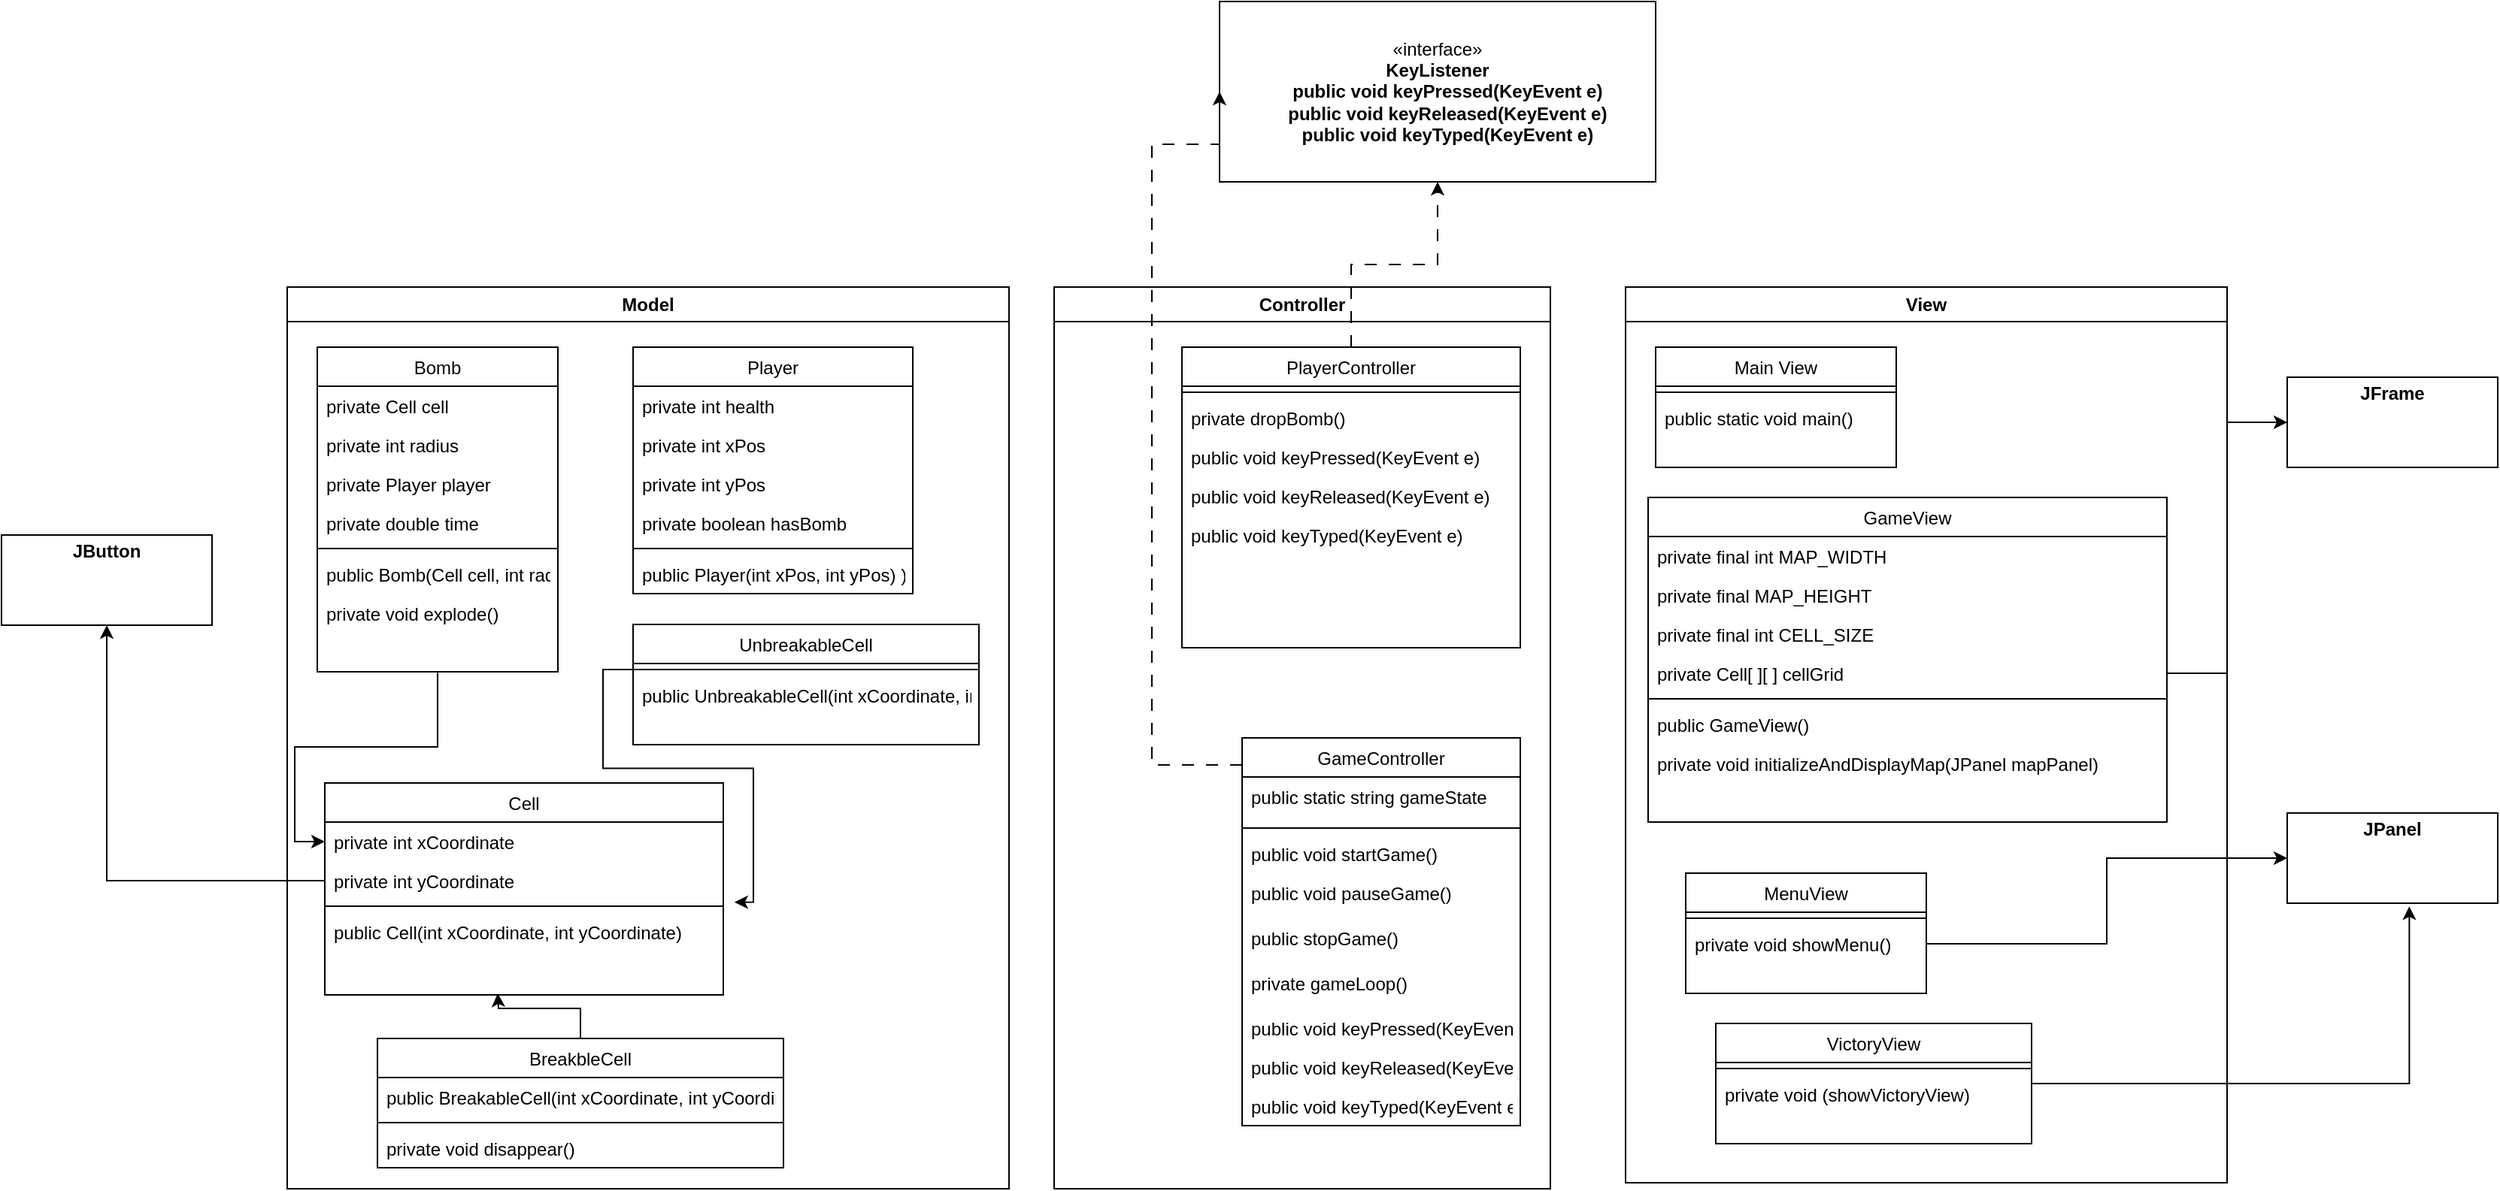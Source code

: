 <mxfile version="24.5.2" type="github">
  <diagram id="C5RBs43oDa-KdzZeNtuy" name="Page-1">
    <mxGraphModel dx="2758" dy="806" grid="1" gridSize="10" guides="1" tooltips="1" connect="1" arrows="1" fold="1" page="1" pageScale="1" pageWidth="827" pageHeight="1169" math="0" shadow="0">
      <root>
        <mxCell id="WIyWlLk6GJQsqaUBKTNV-0" />
        <mxCell id="WIyWlLk6GJQsqaUBKTNV-1" parent="WIyWlLk6GJQsqaUBKTNV-0" />
        <mxCell id="SvHluJgoHoBo37kigCSk-29" value="Model" style="swimlane;whiteSpace=wrap;html=1;" parent="WIyWlLk6GJQsqaUBKTNV-1" vertex="1">
          <mxGeometry x="110" y="360" width="480" height="600" as="geometry" />
        </mxCell>
        <mxCell id="JDhvidMM-WUfy91cAQVG-0" value="Cell" style="swimlane;fontStyle=0;align=center;verticalAlign=top;childLayout=stackLayout;horizontal=1;startSize=26;horizontalStack=0;resizeParent=1;resizeLast=0;collapsible=1;marginBottom=0;rounded=0;shadow=0;strokeWidth=1;" parent="SvHluJgoHoBo37kigCSk-29" vertex="1">
          <mxGeometry x="25" y="330" width="265" height="141" as="geometry">
            <mxRectangle x="350" y="70" width="160" height="26" as="alternateBounds" />
          </mxGeometry>
        </mxCell>
        <mxCell id="JDhvidMM-WUfy91cAQVG-1" value="private int xCoordinate" style="text;align=left;verticalAlign=top;spacingLeft=4;spacingRight=4;overflow=hidden;rotatable=0;points=[[0,0.5],[1,0.5]];portConstraint=eastwest;" parent="JDhvidMM-WUfy91cAQVG-0" vertex="1">
          <mxGeometry y="26" width="265" height="26" as="geometry" />
        </mxCell>
        <mxCell id="JDhvidMM-WUfy91cAQVG-2" value="private int yCoordinate" style="text;align=left;verticalAlign=top;spacingLeft=4;spacingRight=4;overflow=hidden;rotatable=0;points=[[0,0.5],[1,0.5]];portConstraint=eastwest;rounded=0;shadow=0;html=0;" parent="JDhvidMM-WUfy91cAQVG-0" vertex="1">
          <mxGeometry y="52" width="265" height="26" as="geometry" />
        </mxCell>
        <mxCell id="JDhvidMM-WUfy91cAQVG-6" value="" style="line;html=1;strokeWidth=1;align=left;verticalAlign=middle;spacingTop=-1;spacingLeft=3;spacingRight=3;rotatable=0;labelPosition=right;points=[];portConstraint=eastwest;" parent="JDhvidMM-WUfy91cAQVG-0" vertex="1">
          <mxGeometry y="78" width="265" height="8" as="geometry" />
        </mxCell>
        <mxCell id="ht_oOcngCgunCOYZhGNy-42" value="public Cell(int xCoordinate, int yCoordinate)" style="text;align=left;verticalAlign=top;spacingLeft=4;spacingRight=4;overflow=hidden;rotatable=0;points=[[0,0.5],[1,0.5]];portConstraint=eastwest;rounded=0;shadow=0;html=0;" parent="JDhvidMM-WUfy91cAQVG-0" vertex="1">
          <mxGeometry y="86" width="265" height="26" as="geometry" />
        </mxCell>
        <mxCell id="SvHluJgoHoBo37kigCSk-0" value="UnbreakableCell" style="swimlane;fontStyle=0;align=center;verticalAlign=top;childLayout=stackLayout;horizontal=1;startSize=26;horizontalStack=0;resizeParent=1;resizeLast=0;collapsible=1;marginBottom=0;rounded=0;shadow=0;strokeWidth=1;" parent="SvHluJgoHoBo37kigCSk-29" vertex="1">
          <mxGeometry x="230" y="224.5" width="230" height="80" as="geometry">
            <mxRectangle x="350" y="70" width="160" height="26" as="alternateBounds" />
          </mxGeometry>
        </mxCell>
        <mxCell id="SvHluJgoHoBo37kigCSk-4" value="" style="line;html=1;strokeWidth=1;align=left;verticalAlign=middle;spacingTop=-1;spacingLeft=3;spacingRight=3;rotatable=0;labelPosition=right;points=[];portConstraint=eastwest;" parent="SvHluJgoHoBo37kigCSk-0" vertex="1">
          <mxGeometry y="26" width="230" height="8" as="geometry" />
        </mxCell>
        <mxCell id="ht_oOcngCgunCOYZhGNy-44" value="public UnbreakableCell(int xCoordinate, int yCoordinate)" style="text;align=left;verticalAlign=top;spacingLeft=4;spacingRight=4;overflow=hidden;rotatable=0;points=[[0,0.5],[1,0.5]];portConstraint=eastwest;rounded=0;shadow=0;html=0;" parent="SvHluJgoHoBo37kigCSk-0" vertex="1">
          <mxGeometry y="34" width="230" height="26" as="geometry" />
        </mxCell>
        <mxCell id="ht_oOcngCgunCOYZhGNy-45" style="edgeStyle=orthogonalEdgeStyle;rounded=0;orthogonalLoop=1;jettySize=auto;html=1;" parent="SvHluJgoHoBo37kigCSk-29" source="SvHluJgoHoBo37kigCSk-7" edge="1">
          <mxGeometry relative="1" as="geometry">
            <mxPoint x="140" y="470" as="targetPoint" />
          </mxGeometry>
        </mxCell>
        <mxCell id="SvHluJgoHoBo37kigCSk-7" value="BreakbleCell" style="swimlane;fontStyle=0;align=center;verticalAlign=top;childLayout=stackLayout;horizontal=1;startSize=26;horizontalStack=0;resizeParent=1;resizeLast=0;collapsible=1;marginBottom=0;rounded=0;shadow=0;strokeWidth=1;" parent="SvHluJgoHoBo37kigCSk-29" vertex="1">
          <mxGeometry x="60" y="500" width="270" height="86" as="geometry">
            <mxRectangle x="350" y="70" width="160" height="26" as="alternateBounds" />
          </mxGeometry>
        </mxCell>
        <mxCell id="ht_oOcngCgunCOYZhGNy-46" value="public BreakableCell(int xCoordinate, int yCoordinate)" style="text;align=left;verticalAlign=top;spacingLeft=4;spacingRight=4;overflow=hidden;rotatable=0;points=[[0,0.5],[1,0.5]];portConstraint=eastwest;rounded=0;shadow=0;html=0;" parent="SvHluJgoHoBo37kigCSk-7" vertex="1">
          <mxGeometry y="26" width="270" height="26" as="geometry" />
        </mxCell>
        <mxCell id="SvHluJgoHoBo37kigCSk-8" value="" style="line;html=1;strokeWidth=1;align=left;verticalAlign=middle;spacingTop=-1;spacingLeft=3;spacingRight=3;rotatable=0;labelPosition=right;points=[];portConstraint=eastwest;" parent="SvHluJgoHoBo37kigCSk-7" vertex="1">
          <mxGeometry y="52" width="270" height="8" as="geometry" />
        </mxCell>
        <mxCell id="SvHluJgoHoBo37kigCSk-12" value="private void disappear()" style="text;align=left;verticalAlign=top;spacingLeft=4;spacingRight=4;overflow=hidden;rotatable=0;points=[[0,0.5],[1,0.5]];portConstraint=eastwest;rounded=0;shadow=0;html=0;" parent="SvHluJgoHoBo37kigCSk-7" vertex="1">
          <mxGeometry y="60" width="270" height="26" as="geometry" />
        </mxCell>
        <mxCell id="LbmWd9VjXviLBl3tB9bs-0" value="" style="edgeStyle=orthogonalEdgeStyle;rounded=0;orthogonalLoop=1;jettySize=auto;html=1;" edge="1" parent="SvHluJgoHoBo37kigCSk-29" source="zkfFHV4jXpPFQw0GAbJ--17" target="JDhvidMM-WUfy91cAQVG-1">
          <mxGeometry relative="1" as="geometry" />
        </mxCell>
        <mxCell id="zkfFHV4jXpPFQw0GAbJ--17" value="Bomb" style="swimlane;fontStyle=0;align=center;verticalAlign=top;childLayout=stackLayout;horizontal=1;startSize=26;horizontalStack=0;resizeParent=1;resizeLast=0;collapsible=1;marginBottom=0;rounded=0;shadow=0;strokeWidth=1;" parent="SvHluJgoHoBo37kigCSk-29" vertex="1">
          <mxGeometry x="20" y="40" width="160" height="216" as="geometry">
            <mxRectangle x="550" y="140" width="160" height="26" as="alternateBounds" />
          </mxGeometry>
        </mxCell>
        <mxCell id="zkfFHV4jXpPFQw0GAbJ--18" value="private Cell cell" style="text;align=left;verticalAlign=top;spacingLeft=4;spacingRight=4;overflow=hidden;rotatable=0;points=[[0,0.5],[1,0.5]];portConstraint=eastwest;" parent="zkfFHV4jXpPFQw0GAbJ--17" vertex="1">
          <mxGeometry y="26" width="160" height="26" as="geometry" />
        </mxCell>
        <mxCell id="SvHluJgoHoBo37kigCSk-11" value="private int radius" style="text;align=left;verticalAlign=top;spacingLeft=4;spacingRight=4;overflow=hidden;rotatable=0;points=[[0,0.5],[1,0.5]];portConstraint=eastwest;rounded=0;shadow=0;html=0;" parent="zkfFHV4jXpPFQw0GAbJ--17" vertex="1">
          <mxGeometry y="52" width="160" height="26" as="geometry" />
        </mxCell>
        <mxCell id="ht_oOcngCgunCOYZhGNy-38" value="private Player player" style="text;align=left;verticalAlign=top;spacingLeft=4;spacingRight=4;overflow=hidden;rotatable=0;points=[[0,0.5],[1,0.5]];portConstraint=eastwest;rounded=0;shadow=0;html=0;" parent="zkfFHV4jXpPFQw0GAbJ--17" vertex="1">
          <mxGeometry y="78" width="160" height="26" as="geometry" />
        </mxCell>
        <mxCell id="zkfFHV4jXpPFQw0GAbJ--20" value="private double time" style="text;align=left;verticalAlign=top;spacingLeft=4;spacingRight=4;overflow=hidden;rotatable=0;points=[[0,0.5],[1,0.5]];portConstraint=eastwest;rounded=0;shadow=0;html=0;" parent="zkfFHV4jXpPFQw0GAbJ--17" vertex="1">
          <mxGeometry y="104" width="160" height="26" as="geometry" />
        </mxCell>
        <mxCell id="zkfFHV4jXpPFQw0GAbJ--23" value="" style="line;html=1;strokeWidth=1;align=left;verticalAlign=middle;spacingTop=-1;spacingLeft=3;spacingRight=3;rotatable=0;labelPosition=right;points=[];portConstraint=eastwest;" parent="zkfFHV4jXpPFQw0GAbJ--17" vertex="1">
          <mxGeometry y="130" width="160" height="8" as="geometry" />
        </mxCell>
        <mxCell id="ht_oOcngCgunCOYZhGNy-48" value="public Bomb(Cell cell, int radius, Player player, duble time )" style="text;align=left;verticalAlign=top;spacingLeft=4;spacingRight=4;overflow=hidden;rotatable=0;points=[[0,0.5],[1,0.5]];portConstraint=eastwest;" parent="zkfFHV4jXpPFQw0GAbJ--17" vertex="1">
          <mxGeometry y="138" width="160" height="26" as="geometry" />
        </mxCell>
        <mxCell id="SvHluJgoHoBo37kigCSk-13" value="private void explode()" style="text;align=left;verticalAlign=top;spacingLeft=4;spacingRight=4;overflow=hidden;rotatable=0;points=[[0,0.5],[1,0.5]];portConstraint=eastwest;rounded=0;shadow=0;html=0;" parent="zkfFHV4jXpPFQw0GAbJ--17" vertex="1">
          <mxGeometry y="164" width="160" height="26" as="geometry" />
        </mxCell>
        <mxCell id="SvHluJgoHoBo37kigCSk-46" style="edgeStyle=orthogonalEdgeStyle;rounded=0;orthogonalLoop=1;jettySize=auto;html=1;entryX=1.028;entryY=1.051;entryDx=0;entryDy=0;entryPerimeter=0;" parent="SvHluJgoHoBo37kigCSk-29" source="SvHluJgoHoBo37kigCSk-4" target="JDhvidMM-WUfy91cAQVG-2" edge="1">
          <mxGeometry relative="1" as="geometry" />
        </mxCell>
        <mxCell id="ht_oOcngCgunCOYZhGNy-28" value="Player" style="swimlane;fontStyle=0;align=center;verticalAlign=top;childLayout=stackLayout;horizontal=1;startSize=26;horizontalStack=0;resizeParent=1;resizeLast=0;collapsible=1;marginBottom=0;rounded=0;shadow=0;strokeWidth=1;" parent="SvHluJgoHoBo37kigCSk-29" vertex="1">
          <mxGeometry x="230" y="40" width="186" height="164" as="geometry">
            <mxRectangle x="350" y="70" width="160" height="26" as="alternateBounds" />
          </mxGeometry>
        </mxCell>
        <mxCell id="ht_oOcngCgunCOYZhGNy-32" value="private int health" style="text;align=left;verticalAlign=top;spacingLeft=4;spacingRight=4;overflow=hidden;rotatable=0;points=[[0,0.5],[1,0.5]];portConstraint=eastwest;" parent="ht_oOcngCgunCOYZhGNy-28" vertex="1">
          <mxGeometry y="26" width="186" height="26" as="geometry" />
        </mxCell>
        <mxCell id="ht_oOcngCgunCOYZhGNy-33" value="private int xPos" style="text;align=left;verticalAlign=top;spacingLeft=4;spacingRight=4;overflow=hidden;rotatable=0;points=[[0,0.5],[1,0.5]];portConstraint=eastwest;" parent="ht_oOcngCgunCOYZhGNy-28" vertex="1">
          <mxGeometry y="52" width="186" height="26" as="geometry" />
        </mxCell>
        <mxCell id="ht_oOcngCgunCOYZhGNy-34" value="private int yPos" style="text;align=left;verticalAlign=top;spacingLeft=4;spacingRight=4;overflow=hidden;rotatable=0;points=[[0,0.5],[1,0.5]];portConstraint=eastwest;" parent="ht_oOcngCgunCOYZhGNy-28" vertex="1">
          <mxGeometry y="78" width="186" height="26" as="geometry" />
        </mxCell>
        <mxCell id="ht_oOcngCgunCOYZhGNy-39" value="private boolean hasBomb" style="text;align=left;verticalAlign=top;spacingLeft=4;spacingRight=4;overflow=hidden;rotatable=0;points=[[0,0.5],[1,0.5]];portConstraint=eastwest;" parent="ht_oOcngCgunCOYZhGNy-28" vertex="1">
          <mxGeometry y="104" width="186" height="26" as="geometry" />
        </mxCell>
        <mxCell id="ht_oOcngCgunCOYZhGNy-29" value="" style="line;html=1;strokeWidth=1;align=left;verticalAlign=middle;spacingTop=-1;spacingLeft=3;spacingRight=3;rotatable=0;labelPosition=right;points=[];portConstraint=eastwest;" parent="ht_oOcngCgunCOYZhGNy-28" vertex="1">
          <mxGeometry y="130" width="186" height="8" as="geometry" />
        </mxCell>
        <mxCell id="ht_oOcngCgunCOYZhGNy-47" value="public Player(int xPos, int yPos) )" style="text;align=left;verticalAlign=top;spacingLeft=4;spacingRight=4;overflow=hidden;rotatable=0;points=[[0,0.5],[1,0.5]];portConstraint=eastwest;" parent="ht_oOcngCgunCOYZhGNy-28" vertex="1">
          <mxGeometry y="138" width="186" height="26" as="geometry" />
        </mxCell>
        <mxCell id="SvHluJgoHoBo37kigCSk-30" value="View" style="swimlane;whiteSpace=wrap;html=1;" parent="WIyWlLk6GJQsqaUBKTNV-1" vertex="1">
          <mxGeometry x="1000" y="360" width="400" height="596" as="geometry" />
        </mxCell>
        <mxCell id="SvHluJgoHoBo37kigCSk-16" value="Main View" style="swimlane;fontStyle=0;align=center;verticalAlign=top;childLayout=stackLayout;horizontal=1;startSize=26;horizontalStack=0;resizeParent=1;resizeLast=0;collapsible=1;marginBottom=0;rounded=0;shadow=0;strokeWidth=1;" parent="SvHluJgoHoBo37kigCSk-30" vertex="1">
          <mxGeometry x="20" y="40" width="160" height="80" as="geometry">
            <mxRectangle x="550" y="140" width="160" height="26" as="alternateBounds" />
          </mxGeometry>
        </mxCell>
        <mxCell id="SvHluJgoHoBo37kigCSk-20" value="" style="line;html=1;strokeWidth=1;align=left;verticalAlign=middle;spacingTop=-1;spacingLeft=3;spacingRight=3;rotatable=0;labelPosition=right;points=[];portConstraint=eastwest;" parent="SvHluJgoHoBo37kigCSk-16" vertex="1">
          <mxGeometry y="26" width="160" height="8" as="geometry" />
        </mxCell>
        <mxCell id="SvHluJgoHoBo37kigCSk-23" value="public static void main()" style="text;align=left;verticalAlign=top;spacingLeft=4;spacingRight=4;overflow=hidden;rotatable=0;points=[[0,0.5],[1,0.5]];portConstraint=eastwest;rounded=0;shadow=0;html=0;" parent="SvHluJgoHoBo37kigCSk-16" vertex="1">
          <mxGeometry y="34" width="160" height="26" as="geometry" />
        </mxCell>
        <mxCell id="ht_oOcngCgunCOYZhGNy-1" value="GameView" style="swimlane;fontStyle=0;align=center;verticalAlign=top;childLayout=stackLayout;horizontal=1;startSize=26;horizontalStack=0;resizeParent=1;resizeLast=0;collapsible=1;marginBottom=0;rounded=0;shadow=0;strokeWidth=1;" parent="SvHluJgoHoBo37kigCSk-30" vertex="1">
          <mxGeometry x="15" y="140" width="345" height="216" as="geometry">
            <mxRectangle x="550" y="140" width="160" height="26" as="alternateBounds" />
          </mxGeometry>
        </mxCell>
        <mxCell id="ht_oOcngCgunCOYZhGNy-5" value="private final int MAP_WIDTH" style="text;align=left;verticalAlign=top;spacingLeft=4;spacingRight=4;overflow=hidden;rotatable=0;points=[[0,0.5],[1,0.5]];portConstraint=eastwest;rounded=0;shadow=0;html=0;" parent="ht_oOcngCgunCOYZhGNy-1" vertex="1">
          <mxGeometry y="26" width="345" height="26" as="geometry" />
        </mxCell>
        <mxCell id="ht_oOcngCgunCOYZhGNy-8" value="private final MAP_HEIGHT" style="text;align=left;verticalAlign=top;spacingLeft=4;spacingRight=4;overflow=hidden;rotatable=0;points=[[0,0.5],[1,0.5]];portConstraint=eastwest;rounded=0;shadow=0;html=0;" parent="ht_oOcngCgunCOYZhGNy-1" vertex="1">
          <mxGeometry y="52" width="345" height="26" as="geometry" />
        </mxCell>
        <mxCell id="ht_oOcngCgunCOYZhGNy-7" value="private final int CELL_SIZE" style="text;align=left;verticalAlign=top;spacingLeft=4;spacingRight=4;overflow=hidden;rotatable=0;points=[[0,0.5],[1,0.5]];portConstraint=eastwest;rounded=0;shadow=0;html=0;" parent="ht_oOcngCgunCOYZhGNy-1" vertex="1">
          <mxGeometry y="78" width="345" height="26" as="geometry" />
        </mxCell>
        <mxCell id="ht_oOcngCgunCOYZhGNy-6" value="private Cell[ ][ ] cellGrid" style="text;align=left;verticalAlign=top;spacingLeft=4;spacingRight=4;overflow=hidden;rotatable=0;points=[[0,0.5],[1,0.5]];portConstraint=eastwest;rounded=0;shadow=0;html=0;" parent="ht_oOcngCgunCOYZhGNy-1" vertex="1">
          <mxGeometry y="104" width="345" height="26" as="geometry" />
        </mxCell>
        <mxCell id="ht_oOcngCgunCOYZhGNy-2" value="" style="line;html=1;strokeWidth=1;align=left;verticalAlign=middle;spacingTop=-1;spacingLeft=3;spacingRight=3;rotatable=0;labelPosition=right;points=[];portConstraint=eastwest;" parent="ht_oOcngCgunCOYZhGNy-1" vertex="1">
          <mxGeometry y="130" width="345" height="8" as="geometry" />
        </mxCell>
        <mxCell id="ht_oOcngCgunCOYZhGNy-3" value="public GameView()" style="text;align=left;verticalAlign=top;spacingLeft=4;spacingRight=4;overflow=hidden;rotatable=0;points=[[0,0.5],[1,0.5]];portConstraint=eastwest;rounded=0;shadow=0;html=0;" parent="ht_oOcngCgunCOYZhGNy-1" vertex="1">
          <mxGeometry y="138" width="345" height="26" as="geometry" />
        </mxCell>
        <mxCell id="ht_oOcngCgunCOYZhGNy-4" value="private void initializeAndDisplayMap(JPanel mapPanel)" style="text;align=left;verticalAlign=top;spacingLeft=4;spacingRight=4;overflow=hidden;rotatable=0;points=[[0,0.5],[1,0.5]];portConstraint=eastwest;rounded=0;shadow=0;html=0;" parent="ht_oOcngCgunCOYZhGNy-1" vertex="1">
          <mxGeometry y="164" width="345" height="26" as="geometry" />
        </mxCell>
        <mxCell id="ht_oOcngCgunCOYZhGNy-19" value="MenuView" style="swimlane;fontStyle=0;align=center;verticalAlign=top;childLayout=stackLayout;horizontal=1;startSize=26;horizontalStack=0;resizeParent=1;resizeLast=0;collapsible=1;marginBottom=0;rounded=0;shadow=0;strokeWidth=1;" parent="SvHluJgoHoBo37kigCSk-30" vertex="1">
          <mxGeometry x="40" y="390" width="160" height="80" as="geometry">
            <mxRectangle x="550" y="140" width="160" height="26" as="alternateBounds" />
          </mxGeometry>
        </mxCell>
        <mxCell id="ht_oOcngCgunCOYZhGNy-20" value="" style="line;html=1;strokeWidth=1;align=left;verticalAlign=middle;spacingTop=-1;spacingLeft=3;spacingRight=3;rotatable=0;labelPosition=right;points=[];portConstraint=eastwest;" parent="ht_oOcngCgunCOYZhGNy-19" vertex="1">
          <mxGeometry y="26" width="160" height="8" as="geometry" />
        </mxCell>
        <mxCell id="ht_oOcngCgunCOYZhGNy-21" value="private void showMenu()" style="text;align=left;verticalAlign=top;spacingLeft=4;spacingRight=4;overflow=hidden;rotatable=0;points=[[0,0.5],[1,0.5]];portConstraint=eastwest;rounded=0;shadow=0;html=0;" parent="ht_oOcngCgunCOYZhGNy-19" vertex="1">
          <mxGeometry y="34" width="160" height="26" as="geometry" />
        </mxCell>
        <mxCell id="SvHluJgoHoBo37kigCSk-31" value="Controller" style="swimlane;whiteSpace=wrap;html=1;" parent="WIyWlLk6GJQsqaUBKTNV-1" vertex="1">
          <mxGeometry x="620" y="360" width="330" height="600" as="geometry" />
        </mxCell>
        <mxCell id="SvHluJgoHoBo37kigCSk-33" value="PlayerController " style="swimlane;fontStyle=0;align=center;verticalAlign=top;childLayout=stackLayout;horizontal=1;startSize=26;horizontalStack=0;resizeParent=1;resizeLast=0;collapsible=1;marginBottom=0;rounded=0;shadow=0;strokeWidth=1;" parent="SvHluJgoHoBo37kigCSk-31" vertex="1">
          <mxGeometry x="85" y="40" width="225" height="200" as="geometry">
            <mxRectangle x="550" y="140" width="160" height="26" as="alternateBounds" />
          </mxGeometry>
        </mxCell>
        <mxCell id="SvHluJgoHoBo37kigCSk-37" value="" style="line;html=1;strokeWidth=1;align=left;verticalAlign=middle;spacingTop=-1;spacingLeft=3;spacingRight=3;rotatable=0;labelPosition=right;points=[];portConstraint=eastwest;" parent="SvHluJgoHoBo37kigCSk-33" vertex="1">
          <mxGeometry y="26" width="225" height="8" as="geometry" />
        </mxCell>
        <mxCell id="SvHluJgoHoBo37kigCSk-54" value="private dropBomb()" style="text;align=left;verticalAlign=top;spacingLeft=4;spacingRight=4;overflow=hidden;rotatable=0;points=[[0,0.5],[1,0.5]];portConstraint=eastwest;rounded=0;shadow=0;html=0;" parent="SvHluJgoHoBo37kigCSk-33" vertex="1">
          <mxGeometry y="34" width="225" height="26" as="geometry" />
        </mxCell>
        <mxCell id="LbmWd9VjXviLBl3tB9bs-21" value="public void keyPressed(KeyEvent e)" style="text;align=left;verticalAlign=top;spacingLeft=4;spacingRight=4;overflow=hidden;rotatable=0;points=[[0,0.5],[1,0.5]];portConstraint=eastwest;rounded=0;shadow=0;html=0;" vertex="1" parent="SvHluJgoHoBo37kigCSk-33">
          <mxGeometry y="60" width="225" height="26" as="geometry" />
        </mxCell>
        <mxCell id="LbmWd9VjXviLBl3tB9bs-22" value="public void keyReleased(KeyEvent e)" style="text;align=left;verticalAlign=top;spacingLeft=4;spacingRight=4;overflow=hidden;rotatable=0;points=[[0,0.5],[1,0.5]];portConstraint=eastwest;rounded=0;shadow=0;html=0;" vertex="1" parent="SvHluJgoHoBo37kigCSk-33">
          <mxGeometry y="86" width="225" height="26" as="geometry" />
        </mxCell>
        <mxCell id="LbmWd9VjXviLBl3tB9bs-23" value="public void keyTyped(KeyEvent e)" style="text;align=left;verticalAlign=top;spacingLeft=4;spacingRight=4;overflow=hidden;rotatable=0;points=[[0,0.5],[1,0.5]];portConstraint=eastwest;rounded=0;shadow=0;html=0;" vertex="1" parent="SvHluJgoHoBo37kigCSk-33">
          <mxGeometry y="112" width="225" height="26" as="geometry" />
        </mxCell>
        <mxCell id="SvHluJgoHoBo37kigCSk-55" value="GameController" style="swimlane;fontStyle=0;align=center;verticalAlign=top;childLayout=stackLayout;horizontal=1;startSize=26;horizontalStack=0;resizeParent=1;resizeLast=0;collapsible=1;marginBottom=0;rounded=0;shadow=0;strokeWidth=1;" parent="SvHluJgoHoBo37kigCSk-31" vertex="1">
          <mxGeometry x="125" y="300" width="185" height="258" as="geometry">
            <mxRectangle x="550" y="140" width="160" height="26" as="alternateBounds" />
          </mxGeometry>
        </mxCell>
        <mxCell id="l7RGzXmuF77zUyomguBQ-0" value="public static string gameState" style="text;align=left;verticalAlign=top;spacingLeft=4;spacingRight=4;overflow=hidden;rotatable=0;points=[[0,0.5],[1,0.5]];portConstraint=eastwest;rounded=0;shadow=0;html=0;" parent="SvHluJgoHoBo37kigCSk-55" vertex="1">
          <mxGeometry y="26" width="185" height="30" as="geometry" />
        </mxCell>
        <mxCell id="SvHluJgoHoBo37kigCSk-56" value="" style="line;html=1;strokeWidth=1;align=left;verticalAlign=middle;spacingTop=-1;spacingLeft=3;spacingRight=3;rotatable=0;labelPosition=right;points=[];portConstraint=eastwest;" parent="SvHluJgoHoBo37kigCSk-55" vertex="1">
          <mxGeometry y="56" width="185" height="8" as="geometry" />
        </mxCell>
        <mxCell id="SvHluJgoHoBo37kigCSk-58" value="public void startGame()" style="text;align=left;verticalAlign=top;spacingLeft=4;spacingRight=4;overflow=hidden;rotatable=0;points=[[0,0.5],[1,0.5]];portConstraint=eastwest;rounded=0;shadow=0;html=0;" parent="SvHluJgoHoBo37kigCSk-55" vertex="1">
          <mxGeometry y="64" width="185" height="26" as="geometry" />
        </mxCell>
        <mxCell id="ht_oOcngCgunCOYZhGNy-22" value="public void pauseGame()" style="text;align=left;verticalAlign=top;spacingLeft=4;spacingRight=4;overflow=hidden;rotatable=0;points=[[0,0.5],[1,0.5]];portConstraint=eastwest;rounded=0;shadow=0;html=0;" parent="SvHluJgoHoBo37kigCSk-55" vertex="1">
          <mxGeometry y="90" width="185" height="30" as="geometry" />
        </mxCell>
        <mxCell id="ht_oOcngCgunCOYZhGNy-23" value="public stopGame()" style="text;align=left;verticalAlign=top;spacingLeft=4;spacingRight=4;overflow=hidden;rotatable=0;points=[[0,0.5],[1,0.5]];portConstraint=eastwest;rounded=0;shadow=0;html=0;" parent="SvHluJgoHoBo37kigCSk-55" vertex="1">
          <mxGeometry y="120" width="185" height="30" as="geometry" />
        </mxCell>
        <mxCell id="ht_oOcngCgunCOYZhGNy-35" value="private gameLoop()" style="text;align=left;verticalAlign=top;spacingLeft=4;spacingRight=4;overflow=hidden;rotatable=0;points=[[0,0.5],[1,0.5]];portConstraint=eastwest;rounded=0;shadow=0;html=0;" parent="SvHluJgoHoBo37kigCSk-55" vertex="1">
          <mxGeometry y="150" width="185" height="30" as="geometry" />
        </mxCell>
        <mxCell id="LbmWd9VjXviLBl3tB9bs-27" value="public void keyPressed(KeyEvent e)" style="text;align=left;verticalAlign=top;spacingLeft=4;spacingRight=4;overflow=hidden;rotatable=0;points=[[0,0.5],[1,0.5]];portConstraint=eastwest;rounded=0;shadow=0;html=0;" vertex="1" parent="SvHluJgoHoBo37kigCSk-55">
          <mxGeometry y="180" width="185" height="26" as="geometry" />
        </mxCell>
        <mxCell id="LbmWd9VjXviLBl3tB9bs-28" value="public void keyReleased(KeyEvent e)" style="text;align=left;verticalAlign=top;spacingLeft=4;spacingRight=4;overflow=hidden;rotatable=0;points=[[0,0.5],[1,0.5]];portConstraint=eastwest;rounded=0;shadow=0;html=0;" vertex="1" parent="SvHluJgoHoBo37kigCSk-55">
          <mxGeometry y="206" width="185" height="26" as="geometry" />
        </mxCell>
        <mxCell id="LbmWd9VjXviLBl3tB9bs-29" value="public void keyTyped(KeyEvent e)" style="text;align=left;verticalAlign=top;spacingLeft=4;spacingRight=4;overflow=hidden;rotatable=0;points=[[0,0.5],[1,0.5]];portConstraint=eastwest;rounded=0;shadow=0;html=0;" vertex="1" parent="SvHluJgoHoBo37kigCSk-55">
          <mxGeometry y="232" width="185" height="26" as="geometry" />
        </mxCell>
        <mxCell id="SvHluJgoHoBo37kigCSk-40" value="&lt;p style=&quot;margin:0px;margin-top:4px;text-align:center;&quot;&gt;&lt;b&gt;JButton&lt;/b&gt;&lt;/p&gt;" style="verticalAlign=top;align=left;overflow=fill;html=1;whiteSpace=wrap;" parent="WIyWlLk6GJQsqaUBKTNV-1" vertex="1">
          <mxGeometry x="-80" y="525" width="140" height="60" as="geometry" />
        </mxCell>
        <mxCell id="SvHluJgoHoBo37kigCSk-42" style="edgeStyle=orthogonalEdgeStyle;rounded=0;orthogonalLoop=1;jettySize=auto;html=1;" parent="WIyWlLk6GJQsqaUBKTNV-1" source="JDhvidMM-WUfy91cAQVG-2" target="SvHluJgoHoBo37kigCSk-40" edge="1">
          <mxGeometry relative="1" as="geometry" />
        </mxCell>
        <mxCell id="SvHluJgoHoBo37kigCSk-48" value="«interface»&lt;br&gt;&lt;b&gt;KeyListener&lt;/b&gt;&lt;div&gt;&lt;div style=&quot;&quot;&gt;&lt;b&gt;&amp;nbsp; &amp;nbsp; public void keyPressed(KeyEvent e)&lt;/b&gt;&lt;/div&gt;&lt;div&gt;&lt;b&gt;&amp;nbsp; &amp;nbsp; public void keyReleased(KeyEvent e)&lt;/b&gt;&lt;/div&gt;&lt;div&gt;&lt;b&gt;&amp;nbsp; &amp;nbsp; public void keyTyped(KeyEvent e)&lt;/b&gt;&lt;/div&gt;&lt;/div&gt;" style="html=1;whiteSpace=wrap;" parent="WIyWlLk6GJQsqaUBKTNV-1" vertex="1">
          <mxGeometry x="730" y="170" width="290" height="120" as="geometry" />
        </mxCell>
        <mxCell id="SvHluJgoHoBo37kigCSk-51" value="&lt;p style=&quot;margin:0px;margin-top:4px;text-align:center;&quot;&gt;&lt;b&gt;JFrame&lt;/b&gt;&lt;/p&gt;" style="verticalAlign=top;align=left;overflow=fill;html=1;whiteSpace=wrap;" parent="WIyWlLk6GJQsqaUBKTNV-1" vertex="1">
          <mxGeometry x="1440" y="420" width="140" height="60" as="geometry" />
        </mxCell>
        <mxCell id="ht_oOcngCgunCOYZhGNy-10" style="edgeStyle=orthogonalEdgeStyle;rounded=0;orthogonalLoop=1;jettySize=auto;html=1;entryX=0;entryY=0.5;entryDx=0;entryDy=0;" parent="WIyWlLk6GJQsqaUBKTNV-1" source="ht_oOcngCgunCOYZhGNy-6" target="SvHluJgoHoBo37kigCSk-51" edge="1">
          <mxGeometry relative="1" as="geometry" />
        </mxCell>
        <mxCell id="SvHluJgoHoBo37kigCSk-50" style="edgeStyle=orthogonalEdgeStyle;rounded=0;orthogonalLoop=1;jettySize=auto;html=1;dashed=1;dashPattern=8 8;" parent="WIyWlLk6GJQsqaUBKTNV-1" source="SvHluJgoHoBo37kigCSk-33" target="SvHluJgoHoBo37kigCSk-48" edge="1">
          <mxGeometry relative="1" as="geometry">
            <mxPoint x="720" y="300" as="targetPoint" />
          </mxGeometry>
        </mxCell>
        <mxCell id="ht_oOcngCgunCOYZhGNy-37" style="edgeStyle=orthogonalEdgeStyle;rounded=0;orthogonalLoop=1;jettySize=auto;html=1;entryX=0;entryY=0.5;entryDx=0;entryDy=0;dashed=1;dashPattern=8 8;" parent="WIyWlLk6GJQsqaUBKTNV-1" source="SvHluJgoHoBo37kigCSk-55" target="SvHluJgoHoBo37kigCSk-48" edge="1">
          <mxGeometry relative="1" as="geometry">
            <Array as="points">
              <mxPoint x="685" y="678" />
              <mxPoint x="685" y="265" />
            </Array>
          </mxGeometry>
        </mxCell>
        <mxCell id="ht_oOcngCgunCOYZhGNy-40" value="&lt;p style=&quot;margin:0px;margin-top:4px;text-align:center;&quot;&gt;&lt;b&gt;JPanel&lt;/b&gt;&lt;/p&gt;" style="verticalAlign=top;align=left;overflow=fill;html=1;whiteSpace=wrap;" parent="WIyWlLk6GJQsqaUBKTNV-1" vertex="1">
          <mxGeometry x="1440" y="710" width="140" height="60" as="geometry" />
        </mxCell>
        <mxCell id="ht_oOcngCgunCOYZhGNy-41" style="edgeStyle=orthogonalEdgeStyle;rounded=0;orthogonalLoop=1;jettySize=auto;html=1;entryX=0;entryY=0.5;entryDx=0;entryDy=0;" parent="WIyWlLk6GJQsqaUBKTNV-1" source="ht_oOcngCgunCOYZhGNy-21" target="ht_oOcngCgunCOYZhGNy-40" edge="1">
          <mxGeometry relative="1" as="geometry" />
        </mxCell>
        <mxCell id="LbmWd9VjXviLBl3tB9bs-14" value="VictoryView" style="swimlane;fontStyle=0;align=center;verticalAlign=top;childLayout=stackLayout;horizontal=1;startSize=26;horizontalStack=0;resizeParent=1;resizeLast=0;collapsible=1;marginBottom=0;rounded=0;shadow=0;strokeWidth=1;" vertex="1" parent="WIyWlLk6GJQsqaUBKTNV-1">
          <mxGeometry x="1060" y="850" width="210" height="80" as="geometry">
            <mxRectangle x="550" y="140" width="160" height="26" as="alternateBounds" />
          </mxGeometry>
        </mxCell>
        <mxCell id="LbmWd9VjXviLBl3tB9bs-15" value="" style="line;html=1;strokeWidth=1;align=left;verticalAlign=middle;spacingTop=-1;spacingLeft=3;spacingRight=3;rotatable=0;labelPosition=right;points=[];portConstraint=eastwest;" vertex="1" parent="LbmWd9VjXviLBl3tB9bs-14">
          <mxGeometry y="26" width="210" height="8" as="geometry" />
        </mxCell>
        <mxCell id="LbmWd9VjXviLBl3tB9bs-16" value="private void (showVictoryView)" style="text;align=left;verticalAlign=top;spacingLeft=4;spacingRight=4;overflow=hidden;rotatable=0;points=[[0,0.5],[1,0.5]];portConstraint=eastwest;rounded=0;shadow=0;html=0;" vertex="1" parent="LbmWd9VjXviLBl3tB9bs-14">
          <mxGeometry y="34" width="210" height="26" as="geometry" />
        </mxCell>
        <mxCell id="LbmWd9VjXviLBl3tB9bs-17" style="edgeStyle=orthogonalEdgeStyle;rounded=0;orthogonalLoop=1;jettySize=auto;html=1;entryX=0.58;entryY=1.035;entryDx=0;entryDy=0;entryPerimeter=0;" edge="1" parent="WIyWlLk6GJQsqaUBKTNV-1" source="LbmWd9VjXviLBl3tB9bs-14" target="ht_oOcngCgunCOYZhGNy-40">
          <mxGeometry relative="1" as="geometry" />
        </mxCell>
      </root>
    </mxGraphModel>
  </diagram>
</mxfile>
